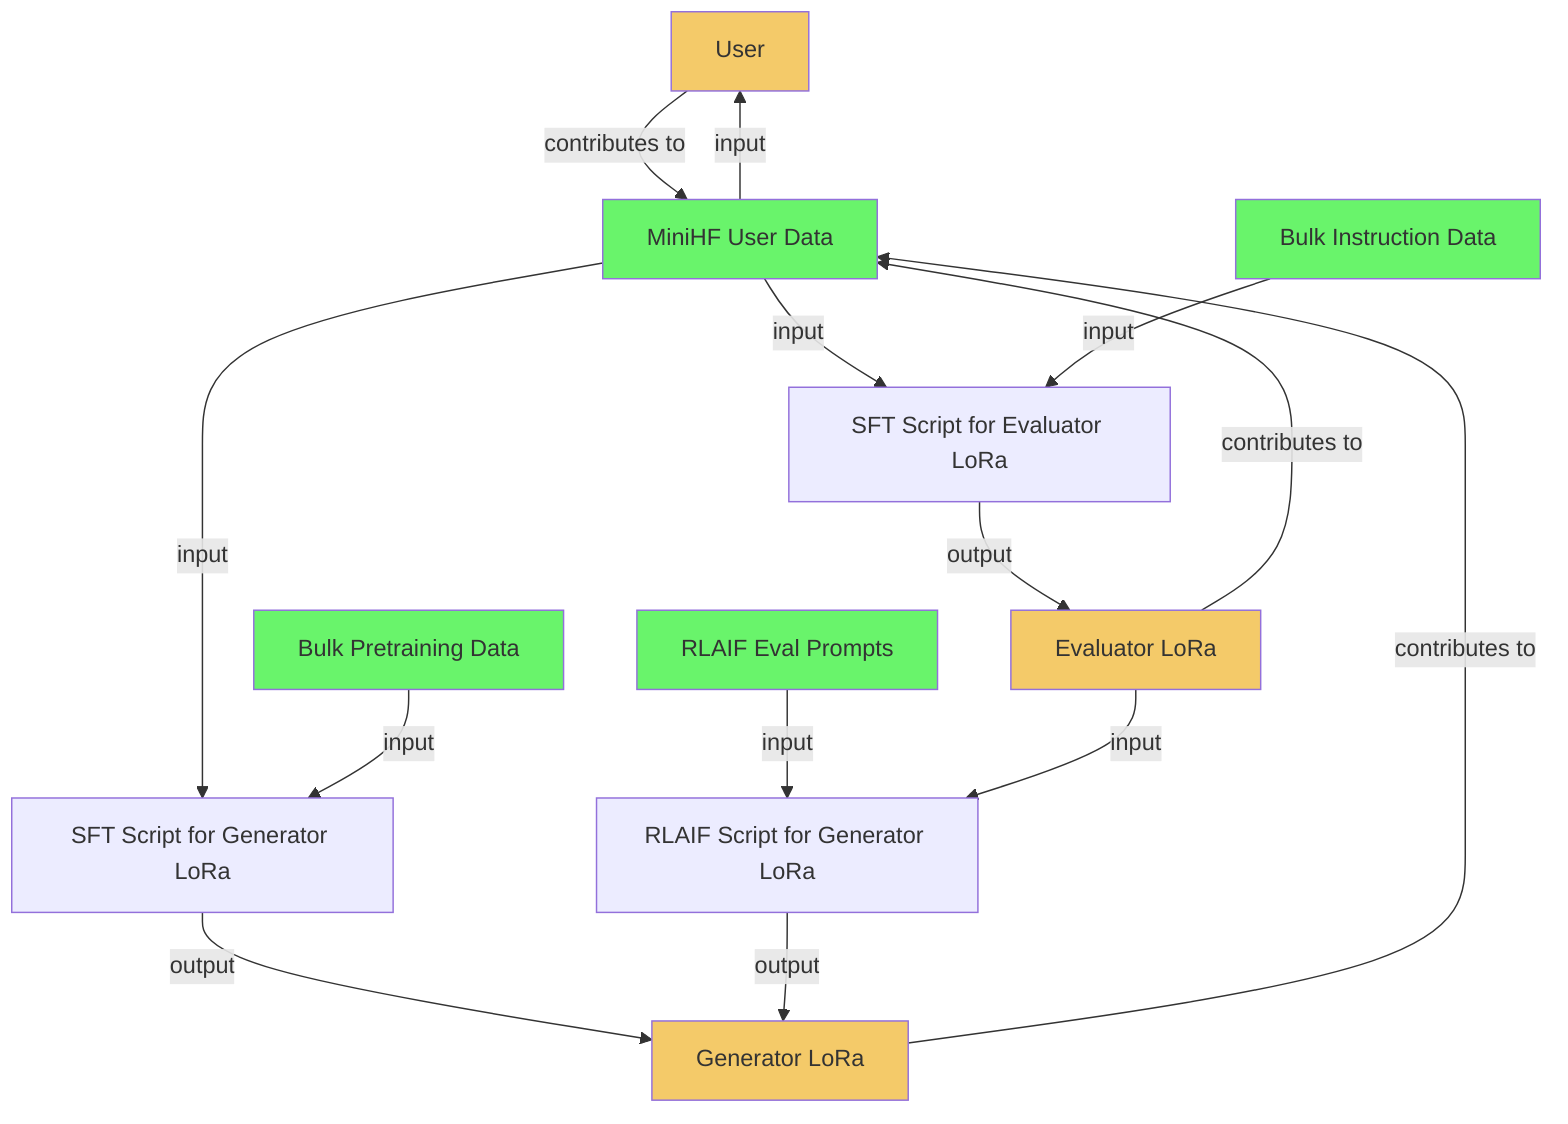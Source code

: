 graph TB


U[User]
A[MiniHF User Data]
B[Bulk Pretraining Data]
C[Bulk Instruction Data]
CON[RLAIF Eval Prompts]

D[Generator LoRa]
E[Evaluator LoRa]

F[SFT Script for Generator LoRa]
G[SFT Script for Evaluator LoRa]
H[RLAIF Script for Generator LoRa]

A -- input --> F
A -- input --> G
A -- input --> U
B -- input --> F
C -- input --> G
CON -- input --> H

F -- output --> D
G -- output --> E

E -- input --> H
H -- output --> D

U -- contributes to --> A
D -- contributes to --> A
E -- contributes to --> A


classDef dataSource fill:#69f46b;
class CON,A,B,C dataSource;
classDef lora fill:#f4ca69;
class U,D,E lora;